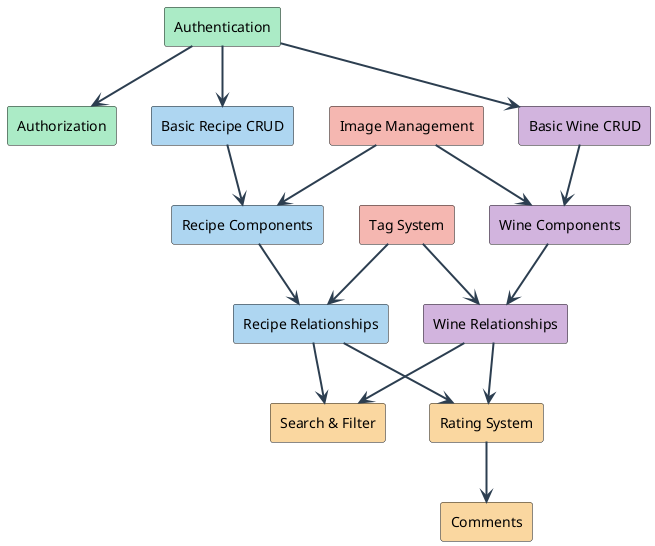 @startuml Core Features Implementation Flow

skinparam {
  ArrowColor #2C3E50
  ArrowFontColor #2C3E50
  ArrowFontSize 12
  ArrowThickness 2
}

' Core Systems
rectangle "Authentication" as Auth #ABEBC6
rectangle "Authorization" as Authz #ABEBC6
rectangle "Image Management" as Images #F5B7B1
rectangle "Tag System" as Tags #F5B7B1

' Recipe Management
rectangle "Basic Recipe CRUD" as RecipeCRUD #AED6F1
rectangle "Recipe Components" as RecipeComp #AED6F1
rectangle "Recipe Relationships" as RecipeRel #AED6F1

' Wine Management
rectangle "Basic Wine CRUD" as WineCRUD #D2B4DE
rectangle "Wine Components" as WineComp #D2B4DE
rectangle "Wine Relationships" as WineRel #D2B4DE

' Common Features
rectangle "Search & Filter" as Search #FAD7A0
rectangle "Rating System" as Rating #FAD7A0
rectangle "Comments" as Comments #FAD7A0

' Dependencies
Auth --> Authz
Auth --> RecipeCRUD
Auth --> WineCRUD
Images --> RecipeComp
Images --> WineComp
Tags --> RecipeRel
Tags --> WineRel

RecipeCRUD --> RecipeComp
RecipeComp --> RecipeRel
WineCRUD --> WineComp
WineComp --> WineRel

RecipeRel --> Search
WineRel --> Search
RecipeRel --> Rating
WineRel --> Rating
Rating --> Comments

@enduml
